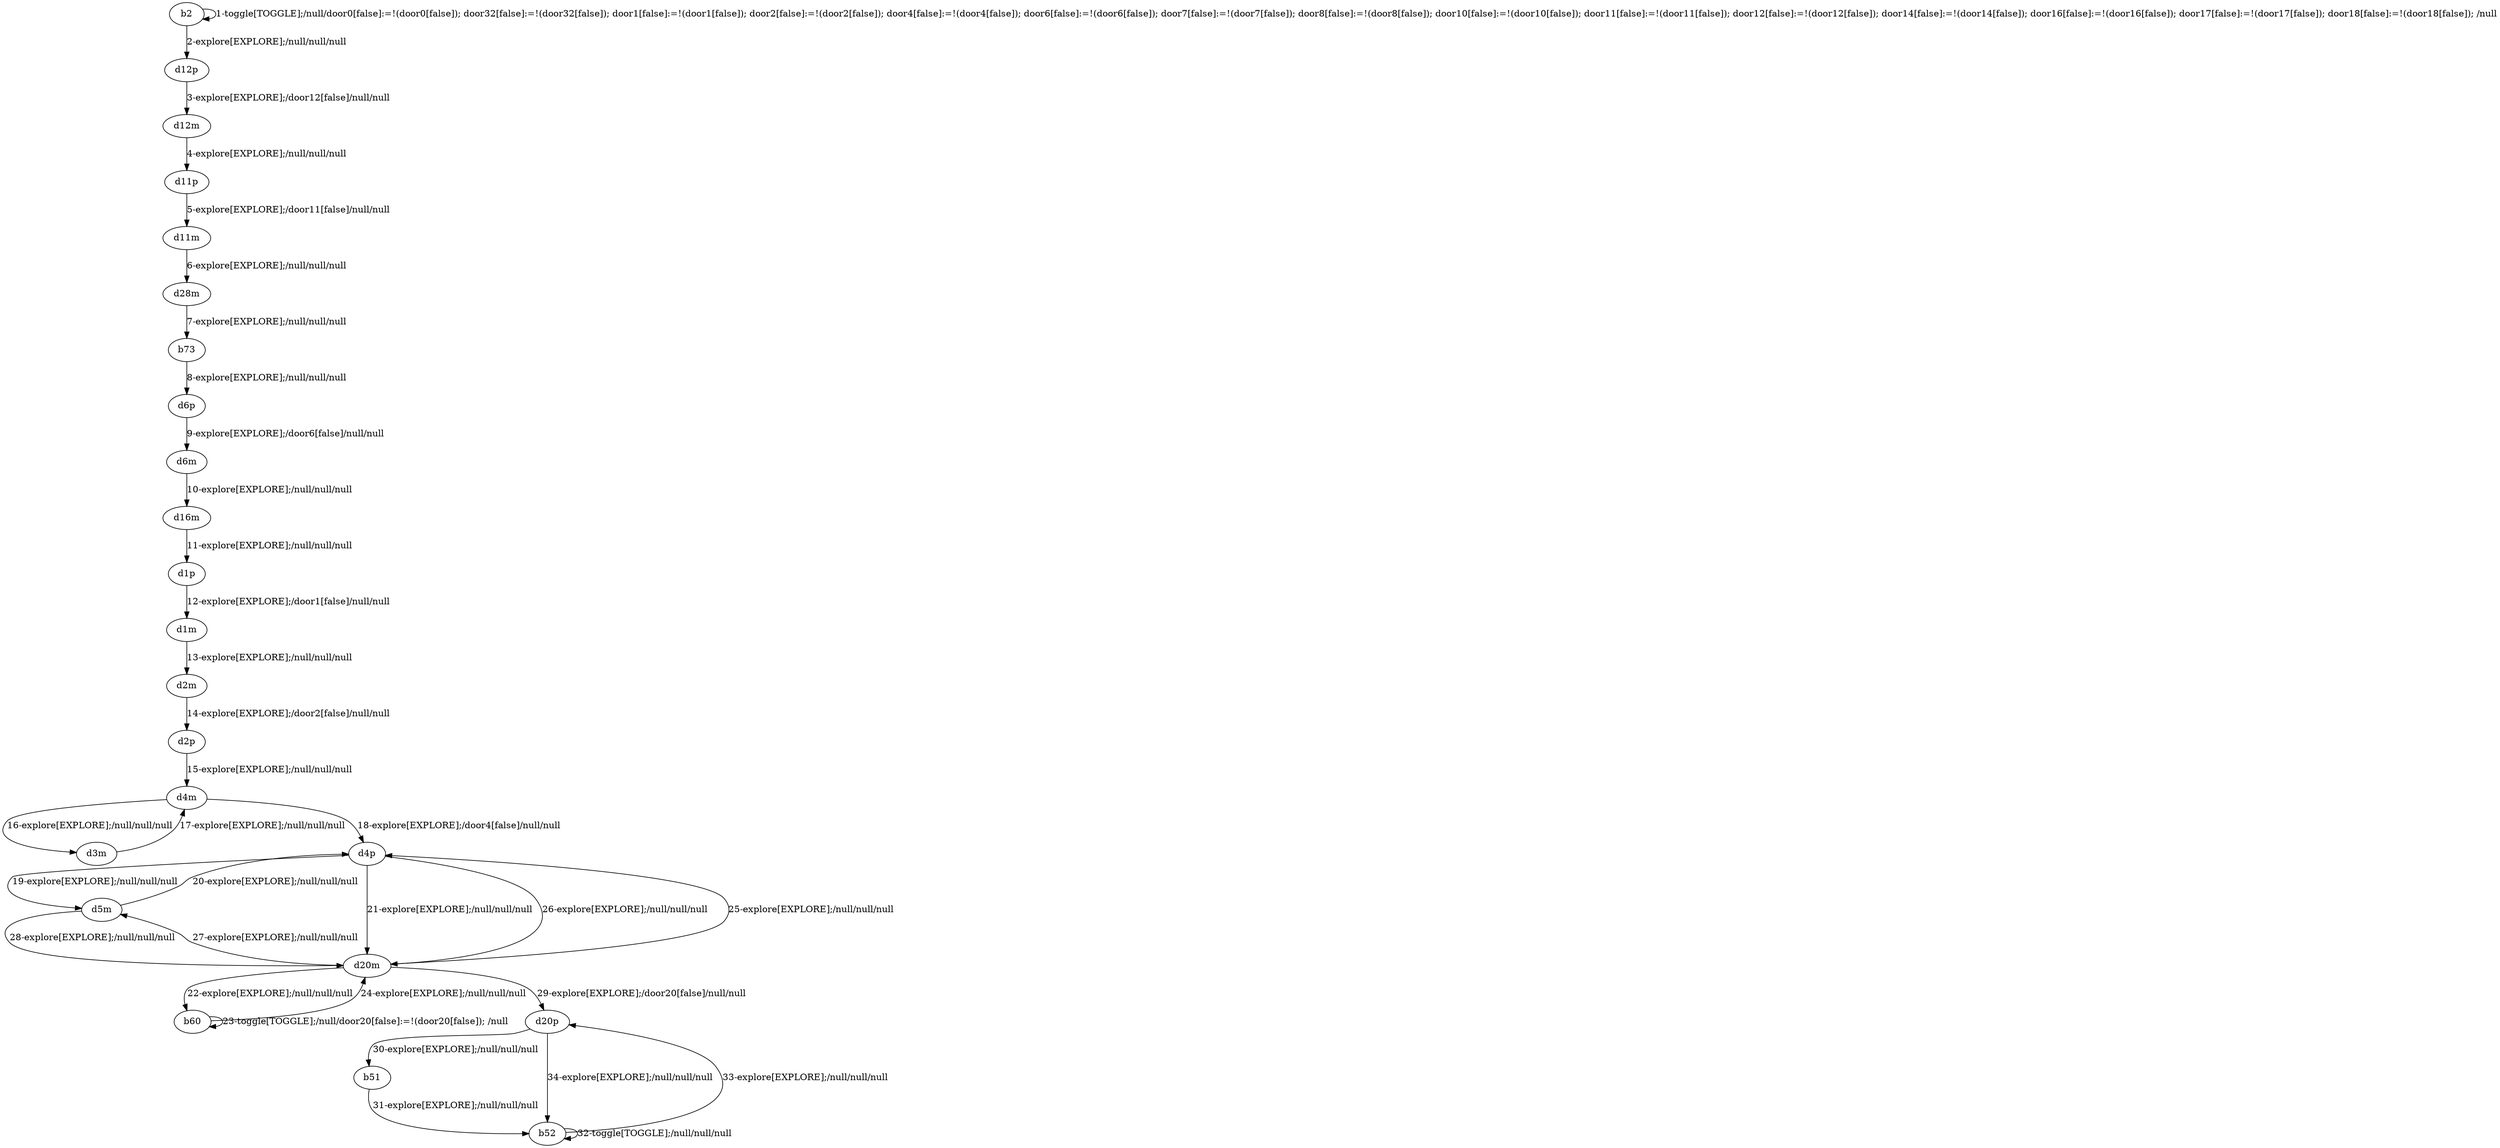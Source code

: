 # Total number of goals covered by this test: 1
# b52 --> d20p

digraph g {
"b2" -> "b2" [label = "1-toggle[TOGGLE];/null/door0[false]:=!(door0[false]); door32[false]:=!(door32[false]); door1[false]:=!(door1[false]); door2[false]:=!(door2[false]); door4[false]:=!(door4[false]); door6[false]:=!(door6[false]); door7[false]:=!(door7[false]); door8[false]:=!(door8[false]); door10[false]:=!(door10[false]); door11[false]:=!(door11[false]); door12[false]:=!(door12[false]); door14[false]:=!(door14[false]); door16[false]:=!(door16[false]); door17[false]:=!(door17[false]); door18[false]:=!(door18[false]); /null"];
"b2" -> "d12p" [label = "2-explore[EXPLORE];/null/null/null"];
"d12p" -> "d12m" [label = "3-explore[EXPLORE];/door12[false]/null/null"];
"d12m" -> "d11p" [label = "4-explore[EXPLORE];/null/null/null"];
"d11p" -> "d11m" [label = "5-explore[EXPLORE];/door11[false]/null/null"];
"d11m" -> "d28m" [label = "6-explore[EXPLORE];/null/null/null"];
"d28m" -> "b73" [label = "7-explore[EXPLORE];/null/null/null"];
"b73" -> "d6p" [label = "8-explore[EXPLORE];/null/null/null"];
"d6p" -> "d6m" [label = "9-explore[EXPLORE];/door6[false]/null/null"];
"d6m" -> "d16m" [label = "10-explore[EXPLORE];/null/null/null"];
"d16m" -> "d1p" [label = "11-explore[EXPLORE];/null/null/null"];
"d1p" -> "d1m" [label = "12-explore[EXPLORE];/door1[false]/null/null"];
"d1m" -> "d2m" [label = "13-explore[EXPLORE];/null/null/null"];
"d2m" -> "d2p" [label = "14-explore[EXPLORE];/door2[false]/null/null"];
"d2p" -> "d4m" [label = "15-explore[EXPLORE];/null/null/null"];
"d4m" -> "d3m" [label = "16-explore[EXPLORE];/null/null/null"];
"d3m" -> "d4m" [label = "17-explore[EXPLORE];/null/null/null"];
"d4m" -> "d4p" [label = "18-explore[EXPLORE];/door4[false]/null/null"];
"d4p" -> "d5m" [label = "19-explore[EXPLORE];/null/null/null"];
"d5m" -> "d4p" [label = "20-explore[EXPLORE];/null/null/null"];
"d4p" -> "d20m" [label = "21-explore[EXPLORE];/null/null/null"];
"d20m" -> "b60" [label = "22-explore[EXPLORE];/null/null/null"];
"b60" -> "b60" [label = "23-toggle[TOGGLE];/null/door20[false]:=!(door20[false]); /null"];
"b60" -> "d20m" [label = "24-explore[EXPLORE];/null/null/null"];
"d20m" -> "d4p" [label = "25-explore[EXPLORE];/null/null/null"];
"d4p" -> "d20m" [label = "26-explore[EXPLORE];/null/null/null"];
"d20m" -> "d5m" [label = "27-explore[EXPLORE];/null/null/null"];
"d5m" -> "d20m" [label = "28-explore[EXPLORE];/null/null/null"];
"d20m" -> "d20p" [label = "29-explore[EXPLORE];/door20[false]/null/null"];
"d20p" -> "b51" [label = "30-explore[EXPLORE];/null/null/null"];
"b51" -> "b52" [label = "31-explore[EXPLORE];/null/null/null"];
"b52" -> "b52" [label = "32-toggle[TOGGLE];/null/null/null"];
"b52" -> "d20p" [label = "33-explore[EXPLORE];/null/null/null"];
"d20p" -> "b52" [label = "34-explore[EXPLORE];/null/null/null"];
}